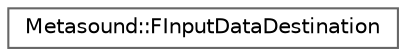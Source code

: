 digraph "Graphical Class Hierarchy"
{
 // INTERACTIVE_SVG=YES
 // LATEX_PDF_SIZE
  bgcolor="transparent";
  edge [fontname=Helvetica,fontsize=10,labelfontname=Helvetica,labelfontsize=10];
  node [fontname=Helvetica,fontsize=10,shape=box,height=0.2,width=0.4];
  rankdir="LR";
  Node0 [id="Node000000",label="Metasound::FInputDataDestination",height=0.2,width=0.4,color="grey40", fillcolor="white", style="filled",URL="$d7/d76/structMetasound_1_1FInputDataDestination.html",tooltip="FInputDataSource describes the destination of data which produced external to the graph and read inte..."];
}
